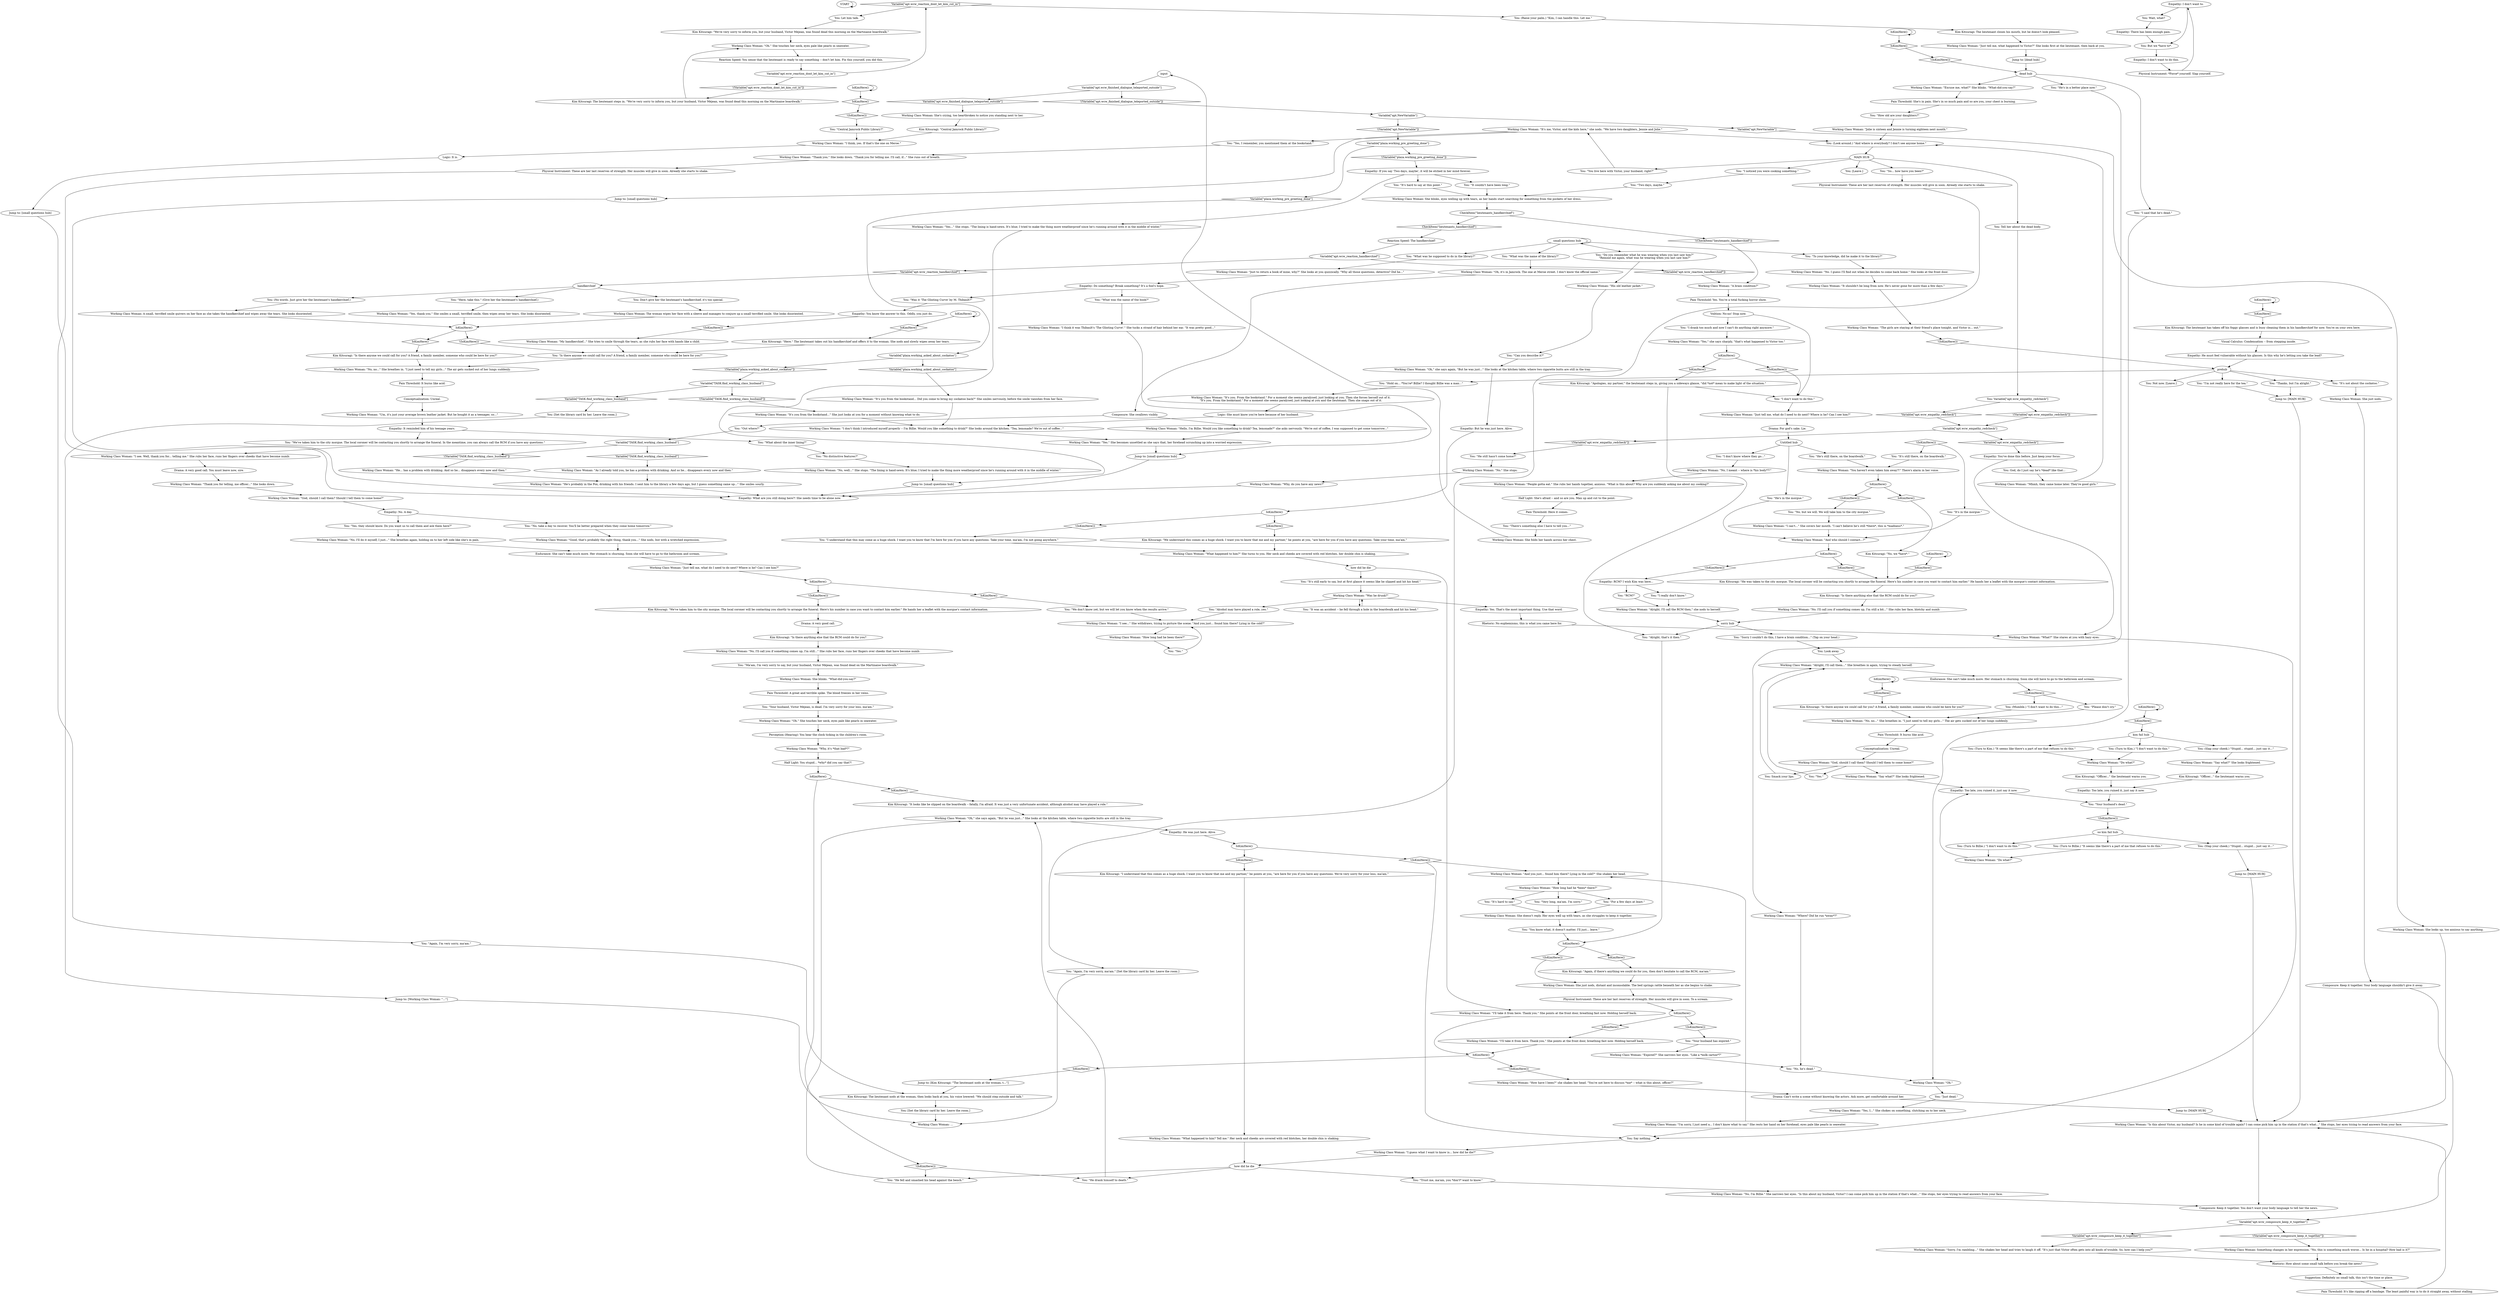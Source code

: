 # APT / WCW MAIN
# Working Class Woman in her room, apartment #20.
# ==================================================
digraph G {
	  0 [label="START"];
	  1 [label="input"];
	  2 [label="Pain Threshold: Here it comes."];
	  3 [label="Jump to: [MAIN HUB]"];
	  4 [label="Working Class Woman: \"Is this about Victor, my husband? Is he in some kind of trouble again? I can come pick him up in the station if that's what...\" She stops, her eyes trying to read answers from your face."];
	  5 [label="MAIN HUB"];
	  6 [label="Working Class Woman: \"The girls are staying at their friend's place tonight, and Victor is... out.\""];
	  7 [label="Jump to: [small questions hub]"];
	  8 [label="You: \"How old are your daughters?\""];
	  9 [label="IsKimHere()"];
	  10 [label="IsKimHere()", shape=diamond];
	  11 [label="!(IsKimHere())", shape=diamond];
	  12 [label="Reaction Speed: You sense that the lieutenant is ready to say something -- don't let him. Fix this yourself, you did this."];
	  13 [label="Working Class Woman: \"Oh,\" she says again, \"But he was just...\" She looks at the kitchen table, where two cigarette butts are still in the tray."];
	  14 [label="Working Class Woman: \"And you just... found him there? Lying in the cold?\" She shakes her head."];
	  15 [label="You: \"I don't want to do this.\""];
	  16 [label="You: \"You know what, it doesn't matter. I'll just... leave.\""];
	  17 [label="Perception (Hearing): You hear the clock ticking in the children's room."];
	  18 [label="Working Class Woman: \"Oh,\" she says again, \"But he was just...\" She looks at the kitchen table, where two cigarette butts are still in the tray."];
	  19 [label="Working Class Woman: \"Um, it's just your average brown leather jacket. But he bought it as a teenager, so...\""];
	  20 [label="Working Class Woman: \"God, should I call them? Should I tell them to come home?\""];
	  21 [label="Physical Instrument: These are her last reserves of strength. Her muscles will give in soon. Already she starts to shake."];
	  22 [label="Working Class Woman: \"How have I been?\" she shakes her head. \"You're not here to discuss *me* -- what is this about, officer?\""];
	  23 [label="You: [Set the library card by her. Leave the room.]"];
	  24 [label="Working Class Woman: \"It's you. From the bookstand.\" For a moment she seems paralysed, just looking at you. Then she forces herself out of it.\n\"It's you. From the bookstand.\" For a moment she seems paralysed, just looking at you and the lieutenant. Then she snaps out of it."];
	  25 [label="Working Class Woman: \"No, I'm Billie.\" She narrows her eyes. \"Is this about my husband, Victor? I can come pick him up in the station if that's what...\" She stops, her eyes trying to read answers from your face."];
	  26 [label="Working Class Woman: \"Why, it's *that bad*?\""];
	  27 [label="IsKimHere()"];
	  28 [label="IsKimHere()", shape=diamond];
	  29 [label="!(IsKimHere())", shape=diamond];
	  30 [label="Working Class Woman: \"Just tell me, what do I need to do next? Where is he? Can I see him?\""];
	  31 [label="Working Class Woman: \"What?\" She stares at you with hazy eyes."];
	  32 [label="You: \"Ma'am, I'm very sorry to say, but your husband, Victor Méjean, was found dead on the Martinaise boardwalk.\""];
	  33 [label="Working Class Woman: \"Thank you.\" She looks down. \"Thank you for telling me. I'll call, if...\" She runs out of breath."];
	  34 [label="Working Class Woman: \"Mhmh, they came home later. They're good girls.\""];
	  35 [label="Empathy: Yes. That's the most important thing. Use that word."];
	  36 [label="You: \"Yes.\""];
	  37 [label="Empathy: If you say 'Two days, maybe', it will be etched in her mind forever."];
	  38 [label="Working Class Woman: \"Hello, I'm Billie. Would you like something to drink? Tea, lemonade?\" she asks nervously. \"We're out of coffee, I was supposed to get some tomorrow...\""];
	  39 [label="You: \"Out where?\""];
	  40 [label="You: \"He still hasn't come home?\""];
	  41 [label="Empathy: I don't want to."];
	  42 [label="IsKimHere()"];
	  43 [label="IsKimHere()", shape=diamond];
	  44 [label="!(IsKimHere())", shape=diamond];
	  45 [label="Working Class Woman: \"Excuse me, what?\" She blinks. \"What-did-you-say?\""];
	  46 [label="You: \"Your husband has expired.\""];
	  47 [label="Working Class Woman: \"I'll take it from here. Thank you.\" She points at the front door, breathing fast now. Holding herself back."];
	  48 [label="You: \"It was an accident -- he fell through a hole in the boardwalk and hit his head.\""];
	  49 [label="You: \"We don't know yet, but we will let you know when the results arrive.\""];
	  50 [label="Kim Kitsuragi: \"We've taken him to the city morgue. The local coroner will be contacting you shortly to arrange the funeral. Here's his number in case you want to contact him earlier.\" He hands her a leaflet with the morgue's contact information."];
	  51 [label="Empathy: You know the answer to this. Oddly, you just do."];
	  52 [label="Working Class Woman: \"Yes.\" She becomes unsettled as she says that, her forehead scrunching up into a worried expression."];
	  53 [label="IsKimHere()"];
	  54 [label="IsKimHere()", shape=diamond];
	  55 [label="!(IsKimHere())", shape=diamond];
	  56 [label="Composure: She swallows visibly."];
	  57 [label="IsKimHere()"];
	  58 [label="IsKimHere()", shape=diamond];
	  59 [label="!(IsKimHere())", shape=diamond];
	  60 [label="Kim Kitsuragi: \"Central Jamrock Public Library?\""];
	  61 [label="Empathy: What are you still doing here?! She needs time to be alone now."];
	  62 [label="small questions hub"];
	  63 [label="You: \"There's something else I have to tell you...\""];
	  64 [label="Jump to: [MAIN HUB]"];
	  65 [label="Working Class Woman: \"Say what?\" She looks frightened."];
	  66 [label="You: Look away."];
	  67 [label="Working Class Woman: \"A brain condition?\""];
	  68 [label="IsKimHere()"];
	  69 [label="IsKimHere()", shape=diamond];
	  70 [label="!(IsKimHere())", shape=diamond];
	  71 [label="You: \"We've taken him to the city morgue. The local coroner will be contacting you shortly to arrange the funeral. In the meantime, you can always call the RCM if you have any questions.\""];
	  72 [label="You: \"No distinctive features?\""];
	  73 [label="Working Class Woman: \"Yes...\" She stops. \"The lining is hand-sewn. It's blue; I tried to make the thing more weatherproof since he's running around with it in the middle of winter.\""];
	  74 [label="You: \"Two days, maybe.\""];
	  75 [label="Working Class Woman: \"People gotta eat.\" She rubs her hands together, anxious. \"What is this about? Why are you suddenly asking me about my cooking?\""];
	  76 [label="IsKimHere()"];
	  77 [label="IsKimHere()", shape=diamond];
	  78 [label="!(IsKimHere())", shape=diamond];
	  79 [label="You: \"It's not about the cockatoo.\""];
	  80 [label="You: \"To your knowledge, did he make it to the library?\""];
	  81 [label="You: \"Just dead.\""];
	  82 [label="Kim Kitsuragi: \"I understand that this comes as a huge shock. I want you to know that me and my partner,\" he points at you, \"are here for you if you have any questions. We're very sorry for your loss, ma'am.\""];
	  83 [label="You: \"I don't know where they go...\""];
	  84 [label="You: (No words. Just give her the lieutenant's handkerchief.)"];
	  85 [label="Variable[\"apt.NewVariable\"]"];
	  86 [label="Variable[\"apt.NewVariable\"]", shape=diamond];
	  87 [label="!(Variable[\"apt.NewVariable\"])", shape=diamond];
	  88 [label="Variable[\"plaza.working_asked_about_cockatoo\"]"];
	  89 [label="Variable[\"plaza.working_asked_about_cockatoo\"]", shape=diamond];
	  90 [label="!(Variable[\"plaza.working_asked_about_cockatoo\"])", shape=diamond];
	  91 [label="You: \"Can you describe it?\""];
	  92 [label="You: (Slap your cheek.) \"Stupid... stupid... just say it...\""];
	  93 [label="You: (Turn to Billie.) \"It seems like there's a part of me that refuses to do this.\""];
	  94 [label="Working Class Woman: \"No, no...\" She breathes in. \"I just need to tell my girls...\" The air gets sucked out of her lungs suddenly."];
	  95 [label="Working Class Woman: \"Jolie is sixteen and Jennie is turning eighteen next month.\""];
	  96 [label="Logic: It is."];
	  97 [label="Physical Instrument: *Force* yourself. Slap yourself."];
	  98 [label="Empathy: He was just here. Alive."];
	  99 [label="Conceptualization: Unreal."];
	  100 [label="Working Class Woman: \"No. I guess I'll find out when he decides to come back home.\" She looks at the front door."];
	  101 [label="You: Wait, what?"];
	  102 [label="kim fail hub"];
	  103 [label="Variable[\"apt.wcw_reaction_dont_let_kim_cut_in\"]"];
	  104 [label="Variable[\"apt.wcw_reaction_dont_let_kim_cut_in\"]", shape=diamond];
	  105 [label="!(Variable[\"apt.wcw_reaction_dont_let_kim_cut_in\"])", shape=diamond];
	  106 [label="Working Class Woman: \"Oh.\""];
	  107 [label="Working Class Woman: \"You haven't even taken him away?!\" There's alarm in her voice."];
	  108 [label="Working Class Woman: \"No, I meant -- where is *his body*?!\""];
	  109 [label="You: \"Here, take this.\" (Give her the lieutenant's handkerchief.)"];
	  110 [label="You: \"No, take a day to recover. You'll be better prepared when they come home tomorrow.\""];
	  111 [label="Working Class Woman: \"Just tell me, what do I need to do next? Where is he? Can I see him?\""];
	  112 [label="You: \"Yes, I remember, you mentioned them at the bookstand.\""];
	  113 [label="Working Class Woman: She looks up, too anxious to say anything."];
	  114 [label="Kim Kitsuragi: The lieutenant nods at the woman, then looks back at you, his voice lowered: \"We should step outside and talk.\""];
	  115 [label="Untitled hub"];
	  116 [label="IsKimHere()"];
	  117 [label="IsKimHere()", shape=diamond];
	  118 [label="!(IsKimHere())", shape=diamond];
	  119 [label="You: [Set the library card by her. Leave the room.]"];
	  120 [label="You: \"You live here with Victor, your husband, right?\""];
	  121 [label="Working Class Woman: \"It's you from the bookstand...\" She just looks at you for a moment without knowing what to do."];
	  122 [label="You: \"I really don't know.\""];
	  123 [label="Working Class Woman: \"I see...\" She withdraws, trying to picture the scene. \"And you just... found him there? Lying in the cold?\""];
	  124 [label="IsKimHere()"];
	  125 [label="IsKimHere()", shape=diamond];
	  126 [label="!(IsKimHere())", shape=diamond];
	  127 [label="Working Class Woman: \"I see. Well, thank you for... telling me.\" She rubs her face, runs her fingers over cheeks that have become numb."];
	  128 [label="Working Class Woman: \"I think it was Thibault's 'The Glinting Curve'.\" She tucks a strand of hair behind her ear. \"It was pretty good...\""];
	  129 [label="Empathy: Do something? Break something? It's a fool's hope."];
	  130 [label="Pain Threshold: A great and terrible spike. The blood freezes in her veins."];
	  131 [label="Drama: A very good call."];
	  132 [label="prehub"];
	  133 [label="Variable[\"plaza.working_pre_greeting_done\"]"];
	  134 [label="Variable[\"plaza.working_pre_greeting_done\"]", shape=diamond];
	  135 [label="!(Variable[\"plaza.working_pre_greeting_done\"])", shape=diamond];
	  136 [label="Working Class Woman: \"It's me, Victor, and the kids here,\" she nods. \"We have two daughters, Jennie and Jolie.\""];
	  137 [label="Working Class Woman: \"Why, do you have any news?\""];
	  138 [label="Working Class Woman: \"Oh, it's in Jamrock. The one at Meroe street. I don't know the official name.\""];
	  139 [label="You: \"No, he's dead.\""];
	  140 [label="You: \"It's in the morgue.\""];
	  141 [label="You: \"I understand that this may come as a huge shock. I want you to know that I'm here for you if you have any questions. Take your time, ma'am, I'm not going anywhere.\""];
	  142 [label="Working Class Woman: \"Was he drunk?\""];
	  143 [label="Working Class Woman: \"How long had he been there?\""];
	  144 [label="Working Class Woman: A small, terrified smile quivers on her face as she takes the handkerchief and wipes away the tears. She looks disoriented."];
	  145 [label="You: \"Yes, they should know. Do you want us to call them and ask them here?\""];
	  146 [label="Pain Threshold: It burns like acid."];
	  147 [label="Physical Instrument: These are her last reserves of strength. Her muscles will give in soon. Already she starts to shake."];
	  148 [label="Working Class Woman: \"God, should I call them? Should I tell them to come home?\""];
	  149 [label="You: \"Yes.\""];
	  150 [label="Drama: Can't write a scene without knowing the actors. Ask more, get comfortable around her."];
	  151 [label="Pain Threshold: It's like ripping off a bandage. The least painful way is to do it straight away, without stalling."];
	  152 [label="You: \"Do you remember what he was wearing when you last saw him?\"\n\"Remind me again, what was he wearing when you last saw him?\""];
	  153 [label="You: \"Trust me, ma'am, you *don't* want to know.\""];
	  154 [label="You: \"Your husband, Victor Méjean, is dead. I'm very sorry for your loss, ma'am.\""];
	  155 [label="how did he die"];
	  156 [label="You: \"It's hard to say at this point.\""];
	  157 [label="Visual Calculus: Condensation -- from stepping inside."];
	  158 [label="IsKimHere()"];
	  159 [label="IsKimHere()", shape=diamond];
	  160 [label="!(IsKimHere())", shape=diamond];
	  161 [label="You: \"I'm not really here for the tea.\""];
	  162 [label="You: [Leave.]"];
	  163 [label="Logic: She must know you're here because of her husband."];
	  164 [label="Variable[\"TASK.find_working_class_husband\"]"];
	  165 [label="Variable[\"TASK.find_working_class_husband\"]", shape=diamond];
	  166 [label="!(Variable[\"TASK.find_working_class_husband\"])", shape=diamond];
	  167 [label="You: \"Hold on... *You're* Billie? I thought Billie was a man...\""];
	  168 [label="Working Class Woman: \"What happened to him? Tell me.\" Her neck and cheeks are covered with red blotches, her double chin is shaking."];
	  169 [label="IsKimHere()"];
	  170 [label="IsKimHere()", shape=diamond];
	  171 [label="!(IsKimHere())", shape=diamond];
	  172 [label="Reaction Speed: The handkerchief!"];
	  173 [label="Kim Kitsuragi: \"Is there anything else that the RCM could do for you?"];
	  174 [label="Empathy: He must feel vulnerable without his glasses. Is this why he's letting you take the lead?"];
	  175 [label="You: God, do I just say he's *dead* like that..."];
	  176 [label="Empathy: There has been enough pain."];
	  177 [label="Pain Threshold: She's in pain. She's in so much pain and so are you, your chest is burning."];
	  178 [label="Working Class Woman: \"As I already told you, he has a problem with drinking. And so he... disappears every now and then.\""];
	  179 [label="Variable[\"TASK.find_working_class_husband\"]"];
	  180 [label="Variable[\"TASK.find_working_class_husband\"]", shape=diamond];
	  181 [label="!(Variable[\"TASK.find_working_class_husband\"])", shape=diamond];
	  182 [label="Working Class Woman: \"He's probably in the Pox, drinking with his friends. I sent him to the library a few days ago, but I guess something came up...\" She smiles sourly."];
	  183 [label="You: \"Your husband's dead.\""];
	  184 [label="Working Class Woman: \"Do what?\""];
	  185 [label="IsKimHere()"];
	  186 [label="IsKimHere()", shape=diamond];
	  187 [label="!(IsKimHere())", shape=diamond];
	  188 [label="Kim Kitsuragi: \"He was taken to the city morgue. The local coroner will be contacting you shortly to arrange the funeral. Here's his number in case you want to contact him earlier.\" He hands her a leaflet with the morgue's contact information."];
	  189 [label="Kim Kitsuragi: \"Is there anything else that the RCM could do for you?\""];
	  190 [label="Working Class Woman: \"And who should I contact...?\""];
	  191 [label="You: \"I drank too much and now I can't do anything right anymore.\""];
	  192 [label="Working Class Woman: She just nods, distant and inconsolable. The bed springs rattle beneath her as she begins to shake."];
	  193 [label="Working Class Woman: She blinks, eyes welling up with tears, as her hands start searching for something from the pockets of her dress."];
	  194 [label="You: \"What was he supposed to do in the library?\""];
	  195 [label="Kim Kitsuragi: The lieutenant has taken off his foggy glasses and is busy cleaning them in his handkerchief for now. You're on your own here."];
	  196 [label="Pain Threshold: It burns like acid."];
	  197 [label="Working Class Woman: \"I'll take it from here. Thank you.\" She points at the front door, breathing fast now. Holding herself back."];
	  198 [label="Jump to: [Working Class Woman: \"...\"]"];
	  199 [label="Working Class Woman: She just nods."];
	  200 [label="Working Class Woman: \"It shouldn't be long from now. He's never gone for more than a few days.\""];
	  201 [label="You: (Turn to Kim.) \"I don't want to do this.\""];
	  202 [label="You: \"What was the name of the library?\""];
	  203 [label="You: But we *have to*."];
	  204 [label="You: \"He drank himself to death.\""];
	  205 [label="Working Class Woman: \"How long had he *been* there?\""];
	  206 [label="You: Say nothing."];
	  207 [label="Working Class Woman: \"I guess what I want to know is... how did he die?\""];
	  208 [label="Kim Kitsuragi: \"It looks like he slipped on the boardwalk -- fatally, I'm afraid. It was just a very unfortunate accident, although alcohol may have played a role.\""];
	  209 [label="IsKimHere()"];
	  210 [label="IsKimHere()", shape=diamond];
	  211 [label="!(IsKimHere())", shape=diamond];
	  212 [label="Kim Kitsuragi: \"We understand this comes as a huge shock. I want you to know that me and my partner,\" he points at you, \"are here for you if you have any questions. Take your time, ma'am.\""];
	  213 [label="Working Class Woman: She blinks. \"What-did-you-say?\""];
	  214 [label="You: \"It couldn't have been long.\""];
	  215 [label="Jump to: [small questions hub]"];
	  216 [label="Variable[\"apt.wcw_reaction_handkerchief\"]"];
	  217 [label="Variable[\"apt.wcw_reaction_handkerchief\"]", shape=diamond];
	  218 [label="!(Variable[\"apt.wcw_reaction_handkerchief\"])", shape=diamond];
	  219 [label="Rhetoric: No euphemisms, this is what you came here for."];
	  220 [label="Empathy: No. A day."];
	  221 [label="Kim Kitsuragi: The lieutenant steps in. \"We're very sorry to inform you, but your husband, Victor Méjean, was found dead this morning on the Martinaise boardwalk.\""];
	  222 [label="Volition: No-no! Stop now."];
	  223 [label="You: \"So... how have you been?\""];
	  224 [label="Working Class Woman: Something changes in her expression. \"No, this is something much worse... Is he in a hospital? How bad is it?\""];
	  225 [label="Working Class Woman: \"I don't think I introduced myself properly -- I'm Billie. Would you like something to drink?\" She looks around the kitchen. \"Tea, lemonade? We're out of coffee...\""];
	  226 [label="Working Class Woman: She folds her hands across her chest."];
	  227 [label="no kim fail hub"];
	  228 [label="Empathy: Too late, you ruined it, just say it now."];
	  229 [label="Kim Kitsuragi: \"We're very sorry to inform you, but your husband, Victor Méjean, was found dead this morning on the Martinaise boardwalk.\""];
	  230 [label="You: Let him talk."];
	  231 [label="You: \"He fell and smashed his head against the bench.\""];
	  232 [label="You: \"For a few days at least.\""];
	  233 [label="You: \"Sorry I couldn't do this, I have a brain condition...\" (Tap on your head.)"];
	  234 [label="Kim Kitsuragi: \"Again, if there's anything we could do for you, then don't hesitate to call the RCM, ma'am.\""];
	  235 [label="IsKimHere()"];
	  236 [label="IsKimHere()", shape=diamond];
	  237 [label="!(IsKimHere())", shape=diamond];
	  238 [label="Kim Kitsuragi: \"Is there anyone we could call for you? A friend, a family member, someone who could be here for you?\""];
	  239 [label="You: \"Is there anyone we could call for you? A friend, a family member, someone who could be here for you?\""];
	  240 [label="Working Class Woman: \"Thank you for telling, me officer...\" She looks down."];
	  241 [label="Empathy: It reminded him of his teenage years."];
	  242 [label="Empathy: But he was just here. Alive."];
	  243 [label="Endurance: She can't take much more. Her stomach is churning. Soon she will have to go to the bathroom and scream."];
	  244 [label="Half Light: You stupid... *why* did you say that?!"];
	  245 [label="Working Class Woman: \"No, no...\" She breathes in. \"I just need to tell my girls...\" The air gets sucked out of her lungs suddenly."];
	  246 [label="IsKimHere()"];
	  247 [label="IsKimHere()", shape=diamond];
	  248 [label="!(IsKimHere())", shape=diamond];
	  249 [label="Working Class Woman: \"He... has a problem with drinking. And so he... disappears every now and then.\""];
	  250 [label="Kim Kitsuragi: The lieutenant closes his mouth, but he doesn't look pleased."];
	  251 [label="Working Class Woman: \"Where? Did he run *away*?\""];
	  252 [label="Working Class Woman: \"Yes, I...\" She chokes on something, clutching on to her neck."];
	  253 [label="Working Class Woman: \"Oh.\" She touches her neck, eyes pale like pearls in seawater."];
	  254 [label="how did he die"];
	  255 [label="CheckItem(\"lieutenants_handkerchief\")"];
	  256 [label="CheckItem(\"lieutenants_handkerchief\")", shape=diamond];
	  257 [label="!(CheckItem(\"lieutenants_handkerchief\"))", shape=diamond];
	  258 [label="Working Class Woman: \"No, well...\" She stops. \"The lining is hand-sewn. It's blue; I tried to make the thing more weatherproof since he's running around with it in the middle of winter.\""];
	  259 [label="Jump to: [small questions hub]"];
	  260 [label="You: \"Central Jamrock Public Library?\""];
	  261 [label="Conceptualization: Unreal."];
	  262 [label="Pain Threshold: Yes. You're a total fucking horror show."];
	  263 [label="You: \"Again, I'm very sorry, ma'am.\""];
	  264 [label="Jump to: [Kim Kitsuragi: \"The lieutenant nods at the woman, t...\"]"];
	  265 [label="Working Class Woman: The woman wipes her face with a sleeve and manages to conjure up a small terrified smile. She looks disoriented."];
	  266 [label="You: \"Thanks, but I'm alright.\""];
	  267 [label="Variable[\"apt.wcw_empathy_redcheck\"]"];
	  268 [label="Variable[\"apt.wcw_empathy_redcheck\"]", shape=diamond];
	  269 [label="!(Variable[\"apt.wcw_empathy_redcheck\"])", shape=diamond];
	  270 [label="You: (Turn to Kim.) \"It seems like there's a part of me that refuses to do this.\""];
	  271 [label="You: (Turn to Billie.) \"I don't want to do this.\""];
	  272 [label="Kim Kitsuragi: \"Officer...\" the lieutenant warns you."];
	  273 [label="Working Class Woman: \"Say what?\" She looks frightened."];
	  274 [label="You: \"Alright, that's it then.\""];
	  275 [label="sorry hub"];
	  276 [label="IsKimHere()"];
	  277 [label="IsKimHere()", shape=diamond];
	  278 [label="!(IsKimHere())", shape=diamond];
	  279 [label="Kim Kitsuragi: \"Apologies, my partner,\" the lieutenant steps in, giving you a sideways glance, \"did *not* mean to make light of the situation.\""];
	  280 [label="Empathy: You've done this before. Just keep your focus."];
	  281 [label="Working Class Woman: \"Oh.\" She touches her neck, eyes pale like pearls in seawater."];
	  282 [label="Working Class Woman: \"What happened to him?\" She turns to you. Her neck and cheeks are covered with red blotches, her double chin is shaking."];
	  283 [label="Physical Instrument: These are her last reserves of strength. Her muscles will give in soon. To a scream."];
	  284 [label="Jump to: [MAIN HUB]"];
	  285 [label="IsKimHere()"];
	  286 [label="IsKimHere()", shape=diamond];
	  287 [label="!(IsKimHere())", shape=diamond];
	  288 [label="Variable[\"apt.wcw_finished_dialogue_teleported_outside\"]"];
	  289 [label="Variable[\"apt.wcw_finished_dialogue_teleported_outside\"]", shape=diamond];
	  290 [label="!(Variable[\"apt.wcw_finished_dialogue_teleported_outside\"])", shape=diamond];
	  291 [label="You: (Look around.) \"And where is everybody? I don't see anyone home.\""];
	  292 [label="Empathy: I don't want to do this."];
	  293 [label="Empathy: Too late, you ruined it, just say it now."];
	  294 [label="You: \"He's in a better place now.\""];
	  295 [label="Working Class Woman: \"Expired?\" She narrows her eyes. \"Like a *milk carton*?\""];
	  296 [label="Working Class Woman: \"Just tell me, what happened to Victor?\" She looks first at the lieutenant, then back at you."];
	  297 [label="Working Class Woman: \"I'm sorry, I just need a... I don't know what to say.\" She rests her hand on her forehead, eyes pale like pearls in seawater."];
	  298 [label="Working Class Woman: \"Alright, I'll call them...\" She breathes in again, trying to steady herself."];
	  299 [label="You: \"He's in the morgue.\""];
	  300 [label="You: \"No, but we will. We will take him to the city morgue.\""];
	  301 [label="Working Class Woman: \"No, I'll do it myself, I just...\" She breathes again, holding on to her left side like she's in pain."];
	  302 [label="IsKimHere()"];
	  303 [label="IsKimHere()", shape=diamond];
	  304 [label="!(IsKimHere())", shape=diamond];
	  305 [label="Drama: For god's sake. Lie."];
	  306 [label="Rhetoric: How about some small talk before you break the news?"];
	  307 [label="Jump to: [small questions hub]"];
	  308 [label="You: Not now. [Leave.]"];
	  309 [label="Working Class Woman: \"His old leather jacket.\""];
	  310 [label="dead hub"];
	  311 [label="Jump to: [dead hub]"];
	  312 [label="Working Class Woman: \"No. I'll call you if something comes up, I'm still a bit...\" She rubs her face, blotchy and numb."];
	  313 [label="You: (Mumble.) \"I don't want to do this...\""];
	  314 [label="Empathy: RCM? I wish Kim was here..."];
	  315 [label="You: \"RCM?\""];
	  316 [label="You: \"It's still there, on the boardwalk.\""];
	  317 [label="You: \"It's still early to say, but at first glance it seems like he slipped and hit his head.\""];
	  318 [label="Kim Kitsuragi: \"Here.\" The lieutenant takes out his handkerchief and offers it to the woman. She nods and slowly wipes away her tears."];
	  319 [label="Working Class Woman: \"My handkerchief...\" She tries to smile through the tears, as she rubs her face with hands like a child."];
	  320 [label="Working Class Woman: \"No, I'll call you if something comes up, I'm still...\" She rubs her face, runs her fingers over cheeks that have become numb."];
	  321 [label="You: \"What about the inner lining?\""];
	  322 [label="You: \"I noticed you were cooking something.\""];
	  323 [label="Kim Kitsuragi: \"No, we *have*.\""];
	  324 [label="Suggestion: Definitely no small talk, this isn't the time or place."];
	  325 [label="Working Class Woman: \"It's you from the bookstand... Did you come to bring my cockatoo back?\" She smiles nervously, before the smile vanishes from her face."];
	  326 [label="Composure: Keep it together. You don't want your body language to tell her the news."];
	  327 [label="Variable[\"apt.wcw_composure_keep_it_together\"]"];
	  328 [label="Variable[\"apt.wcw_composure_keep_it_together\"]", shape=diamond];
	  329 [label="!(Variable[\"apt.wcw_composure_keep_it_together\"])", shape=diamond];
	  330 [label="Working Class Woman: \"Sorry, I'm rambling...\" She shakes her head and tries to laugh it off. \"It's just that Victor often gets into all kinds of trouble. So, how can I help you?\""];
	  331 [label="Working Class Woman: \"No.\" She stops."];
	  332 [label="You: Tell her about the dead body."];
	  333 [label="You: Variable[\"apt.wcw_empathy_redcheck\"]"];
	  334 [label="Variable[\"apt.wcw_empathy_redcheck\"]", shape=diamond];
	  335 [label="!(Variable[\"apt.wcw_empathy_redcheck\"])", shape=diamond];
	  336 [label="Kim Kitsuragi: \"Officer...\" the lieutenant warns you."];
	  337 [label="You: \"It's hard to say.\""];
	  338 [label="Kim Kitsuragi: \"Is there anyone we could call for you? A friend, a family member, someone who could be here for you?\""];
	  339 [label="Working Class Woman: \"Alright, I'll call the RCM then,\" she nods to herself."];
	  340 [label="Working Class Woman: \"Yes, thank you.\" She smiles a small, terrified smile, then wipes away her tears. She looks disoriented."];
	  341 [label="You: \"Again, I'm very sorry, ma'am.\" [Set the library card by her. Leave the room.]"];
	  342 [label="You: \"What was the name of the book?\""];
	  343 [label="You: \"Was it 'The Glinting Curve' by M. Thibault?\""];
	  344 [label="Working Class Woman: \"I think, yes. If that's the one on Meroe.\""];
	  345 [label="Drama: A very good call. You must leave now, sire."];
	  346 [label="Endurance: She can't take much more. Her stomach is churning. Soon she will have to go to the bathroom and scream."];
	  347 [label="You: \"Very long, ma'am. I'm sorry.\""];
	  348 [label="Half Light: She's afraid -- and so are you. Man up and cut to the point."];
	  349 [label="Working Class Woman: ..."];
	  350 [label="Working Class Woman: She's crying, too heartbroken to notice you standing next to her."];
	  351 [label="You: Don't give her the lieutenant's handkerchief, it's too special."];
	  352 [label="Composure: Keep it together. Your body language shouldn't give it away."];
	  353 [label="You: (Slap your cheek.) \"Stupid... stupid... just say it...\""];
	  354 [label="Working Class Woman: \"Do what?\""];
	  355 [label="You: \"I said that he's dead.\""];
	  356 [label="You: (Raise your palm.) \"Kim, I can handle this. Let me.\""];
	  357 [label="Working Class Woman: She doesn't reply. Her eyes well up with tears, as she struggles to keep it together."];
	  358 [label="You: \"Please don't cry.\""];
	  359 [label="You: Smack your lips."];
	  360 [label="You: \"He's still there, on the boardwalk.\""];
	  361 [label="Working Class Woman: \"Yes,\" she says sharply, \"that's what happened to Victor too.\""];
	  362 [label="Working Class Woman: \"I can't...\" She covers her mouth. \"I can't believe he's still *there*, this is *madness*.\""];
	  363 [label="You: \"Alcohol may have played a role, yes.\""];
	  364 [label="handkerchief"];
	  365 [label="Working Class Woman: \"Good, that's probably the right thing, thank you...\" She nods, but with a wretched expression."];
	  366 [label="Working Class Woman: \"Just to return a book of mine, why?\" She looks at you quizzically. \"Why all those questions, detective? Did he...\""];
	  0 -> 0
	  1 -> 288
	  2 -> 63
	  3 -> 4
	  4 -> 326
	  5 -> 162
	  5 -> 322
	  5 -> 332
	  5 -> 120
	  5 -> 223
	  6 -> 55
	  7 -> 61
	  8 -> 95
	  9 -> 9
	  9 -> 10
	  10 -> 11
	  11 -> 310
	  12 -> 103
	  13 -> 98
	  14 -> 205
	  15 -> 30
	  16 -> 276
	  17 -> 26
	  18 -> 242
	  19 -> 241
	  20 -> 220
	  21 -> 341
	  22 -> 150
	  23 -> 198
	  24 -> 163
	  25 -> 326
	  26 -> 244
	  27 -> 27
	  27 -> 28
	  28 -> 338
	  29 -> 313
	  29 -> 358
	  30 -> 305
	  31 -> 206
	  32 -> 213
	  33 -> 147
	  34 -> 291
	  35 -> 219
	  36 -> 123
	  37 -> 73
	  37 -> 156
	  37 -> 214
	  38 -> 52
	  39 -> 179
	  40 -> 331
	  41 -> 203
	  41 -> 101
	  42 -> 42
	  42 -> 43
	  43 -> 102
	  44 -> 227
	  45 -> 177
	  46 -> 295
	  47 -> 285
	  48 -> 142
	  49 -> 123
	  50 -> 131
	  51 -> 70
	  52 -> 215
	  53 -> 53
	  53 -> 54
	  54 -> 195
	  55 -> 132
	  56 -> 38
	  56 -> 39
	  57 -> 57
	  57 -> 58
	  58 -> 59
	  59 -> 260
	  60 -> 344
	  62 -> 194
	  62 -> 202
	  62 -> 80
	  62 -> 152
	  62 -> 62
	  63 -> 226
	  64 -> 4
	  65 -> 228
	  66 -> 298
	  67 -> 262
	  68 -> 68
	  68 -> 69
	  69 -> 318
	  70 -> 319
	  71 -> 127
	  72 -> 258
	  73 -> 259
	  74 -> 193
	  75 -> 348
	  76 -> 76
	  76 -> 77
	  77 -> 188
	  78 -> 140
	  78 -> 316
	  79 -> 199
	  80 -> 100
	  81 -> 252
	  82 -> 168
	  83 -> 108
	  84 -> 144
	  85 -> 86
	  85 -> 87
	  86 -> 113
	  87 -> 133
	  88 -> 89
	  88 -> 90
	  89 -> 325
	  90 -> 164
	  91 -> 18
	  92 -> 64
	  93 -> 184
	  94 -> 146
	  95 -> 291
	  96 -> 307
	  97 -> 41
	  98 -> 185
	  99 -> 148
	  100 -> 200
	  101 -> 176
	  102 -> 201
	  102 -> 270
	  102 -> 353
	  103 -> 104
	  103 -> 105
	  104 -> 356
	  104 -> 230
	  105 -> 221
	  106 -> 81
	  107 -> 246
	  108 -> 75
	  109 -> 340
	  110 -> 365
	  111 -> 302
	  112 -> 33
	  113 -> 4
	  114 -> 119
	  115 -> 360
	  115 -> 299
	  115 -> 83
	  116 -> 117
	  116 -> 118
	  117 -> 188
	  118 -> 314
	  119 -> 349
	  120 -> 136
	  121 -> 225
	  122 -> 339
	  123 -> 143
	  124 -> 125
	  124 -> 126
	  125 -> 238
	  126 -> 239
	  127 -> 345
	  128 -> 215
	  129 -> 342
	  129 -> 343
	  130 -> 154
	  131 -> 173
	  132 -> 161
	  132 -> 167
	  132 -> 266
	  132 -> 79
	  132 -> 308
	  133 -> 134
	  133 -> 135
	  134 -> 88
	  135 -> 37
	  136 -> 112
	  136 -> 291
	  136 -> 7
	  137 -> 61
	  138 -> 56
	  139 -> 106
	  140 -> 190
	  141 -> 282
	  142 -> 48
	  142 -> 35
	  142 -> 363
	  143 -> 36
	  144 -> 124
	  145 -> 301
	  146 -> 261
	  147 -> 263
	  148 -> 65
	  148 -> 149
	  148 -> 359
	  149 -> 298
	  150 -> 284
	  151 -> 4
	  152 -> 309
	  153 -> 25
	  154 -> 281
	  155 -> 317
	  155 -> 47
	  156 -> 193
	  157 -> 174
	  158 -> 160
	  158 -> 159
	  159 -> 197
	  160 -> 46
	  161 -> 3
	  163 -> 225
	  164 -> 165
	  164 -> 166
	  165 -> 23
	  166 -> 121
	  167 -> 24
	  168 -> 254
	  169 -> 170
	  169 -> 171
	  170 -> 208
	  171 -> 204
	  171 -> 231
	  172 -> 216
	  173 -> 320
	  174 -> 132
	  175 -> 34
	  176 -> 203
	  177 -> 8
	  178 -> 182
	  179 -> 180
	  179 -> 181
	  180 -> 178
	  181 -> 249
	  182 -> 61
	  183 -> 44
	  184 -> 228
	  185 -> 186
	  185 -> 187
	  186 -> 82
	  187 -> 206
	  187 -> 14
	  188 -> 189
	  189 -> 312
	  190 -> 116
	  191 -> 361
	  192 -> 283
	  193 -> 255
	  194 -> 366
	  195 -> 157
	  196 -> 99
	  197 -> 285
	  198 -> 349
	  199 -> 352
	  200 -> 6
	  201 -> 354
	  202 -> 138
	  203 -> 292
	  204 -> 13
	  205 -> 232
	  205 -> 337
	  205 -> 347
	  206 -> 207
	  207 -> 254
	  208 -> 13
	  209 -> 210
	  209 -> 211
	  210 -> 279
	  211 -> 15
	  212 -> 282
	  213 -> 130
	  214 -> 193
	  215 -> 61
	  216 -> 217
	  216 -> 218
	  217 -> 364
	  218 -> 67
	  219 -> 31
	  220 -> 145
	  220 -> 110
	  221 -> 253
	  222 -> 15
	  222 -> 191
	  223 -> 21
	  224 -> 306
	  225 -> 52
	  226 -> 1
	  227 -> 92
	  227 -> 93
	  227 -> 271
	  228 -> 183
	  229 -> 253
	  230 -> 229
	  231 -> 13
	  232 -> 357
	  233 -> 66
	  234 -> 192
	  235 -> 236
	  235 -> 237
	  236 -> 212
	  237 -> 141
	  238 -> 94
	  239 -> 94
	  240 -> 20
	  241 -> 321
	  241 -> 71
	  242 -> 235
	  243 -> 111
	  244 -> 169
	  245 -> 196
	  246 -> 248
	  246 -> 247
	  247 -> 323
	  248 -> 300
	  249 -> 182
	  250 -> 296
	  251 -> 139
	  252 -> 297
	  253 -> 12
	  254 -> 153
	  254 -> 204
	  254 -> 231
	  255 -> 256
	  255 -> 257
	  256 -> 172
	  257 -> 67
	  258 -> 259
	  259 -> 61
	  260 -> 344
	  261 -> 19
	  262 -> 222
	  263 -> 114
	  264 -> 114
	  265 -> 124
	  266 -> 3
	  267 -> 268
	  267 -> 269
	  268 -> 280
	  269 -> 40
	  270 -> 354
	  271 -> 184
	  272 -> 293
	  273 -> 336
	  274 -> 276
	  275 -> 233
	  275 -> 274
	  276 -> 277
	  276 -> 278
	  277 -> 234
	  278 -> 192
	  279 -> 274
	  279 -> 15
	  280 -> 31
	  280 -> 175
	  281 -> 17
	  282 -> 155
	  283 -> 158
	  284 -> 4
	  285 -> 286
	  285 -> 287
	  286 -> 264
	  287 -> 22
	  288 -> 289
	  288 -> 290
	  289 -> 350
	  290 -> 85
	  291 -> 5
	  292 -> 97
	  293 -> 183
	  294 -> 251
	  295 -> 139
	  296 -> 311
	  297 -> 206
	  297 -> 14
	  298 -> 346
	  299 -> 190
	  300 -> 362
	  301 -> 243
	  302 -> 304
	  302 -> 303
	  303 -> 49
	  304 -> 50
	  305 -> 115
	  306 -> 324
	  307 -> 61
	  309 -> 91
	  310 -> 355
	  310 -> 45
	  310 -> 294
	  311 -> 310
	  312 -> 275
	  313 -> 245
	  314 -> 122
	  314 -> 315
	  315 -> 339
	  316 -> 107
	  317 -> 142
	  318 -> 239
	  319 -> 239
	  320 -> 32
	  321 -> 72
	  322 -> 74
	  323 -> 188
	  324 -> 151
	  325 -> 225
	  326 -> 327
	  327 -> 328
	  327 -> 329
	  328 -> 330
	  329 -> 224
	  330 -> 306
	  331 -> 137
	  332 -> 333
	  333 -> 334
	  333 -> 335
	  334 -> 267
	  335 -> 267
	  336 -> 293
	  337 -> 357
	  338 -> 245
	  339 -> 275
	  340 -> 124
	  341 -> 349
	  342 -> 128
	  343 -> 51
	  344 -> 96
	  345 -> 240
	  346 -> 29
	  347 -> 357
	  348 -> 2
	  350 -> 60
	  351 -> 265
	  352 -> 327
	  353 -> 273
	  354 -> 272
	  355 -> 106
	  356 -> 250
	  357 -> 16
	  358 -> 245
	  359 -> 298
	  360 -> 107
	  361 -> 209
	  362 -> 190
	  363 -> 123
	  364 -> 84
	  364 -> 109
	  364 -> 351
	  365 -> 243
	  366 -> 129
}

